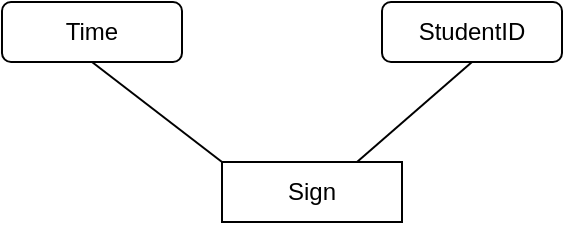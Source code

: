 <mxfile version="24.1.0" type="device">
  <diagram name="第 1 页" id="taEbZqzdvnDVmn6BAE-b">
    <mxGraphModel dx="1050" dy="621" grid="1" gridSize="10" guides="1" tooltips="1" connect="1" arrows="1" fold="1" page="1" pageScale="1" pageWidth="827" pageHeight="1169" math="0" shadow="0">
      <root>
        <mxCell id="0" />
        <mxCell id="1" parent="0" />
        <mxCell id="tiITRVNtB7IrxeQdZV56-5" style="rounded=0;orthogonalLoop=1;jettySize=auto;html=1;exitX=0.75;exitY=0;exitDx=0;exitDy=0;entryX=0.5;entryY=1;entryDx=0;entryDy=0;endArrow=none;endFill=0;" edge="1" parent="1" source="tiITRVNtB7IrxeQdZV56-1" target="tiITRVNtB7IrxeQdZV56-3">
          <mxGeometry relative="1" as="geometry" />
        </mxCell>
        <mxCell id="tiITRVNtB7IrxeQdZV56-1" value="Sign" style="rounded=0;whiteSpace=wrap;html=1;" vertex="1" parent="1">
          <mxGeometry x="340" y="320" width="90" height="30" as="geometry" />
        </mxCell>
        <mxCell id="tiITRVNtB7IrxeQdZV56-4" style="rounded=0;orthogonalLoop=1;jettySize=auto;html=1;exitX=0.5;exitY=1;exitDx=0;exitDy=0;entryX=0;entryY=0;entryDx=0;entryDy=0;endArrow=none;endFill=0;" edge="1" parent="1" source="tiITRVNtB7IrxeQdZV56-2" target="tiITRVNtB7IrxeQdZV56-1">
          <mxGeometry relative="1" as="geometry" />
        </mxCell>
        <mxCell id="tiITRVNtB7IrxeQdZV56-2" value="Time" style="rounded=1;whiteSpace=wrap;html=1;" vertex="1" parent="1">
          <mxGeometry x="230" y="240" width="90" height="30" as="geometry" />
        </mxCell>
        <mxCell id="tiITRVNtB7IrxeQdZV56-3" value="StudentID" style="rounded=1;whiteSpace=wrap;html=1;" vertex="1" parent="1">
          <mxGeometry x="420" y="240" width="90" height="30" as="geometry" />
        </mxCell>
      </root>
    </mxGraphModel>
  </diagram>
</mxfile>
